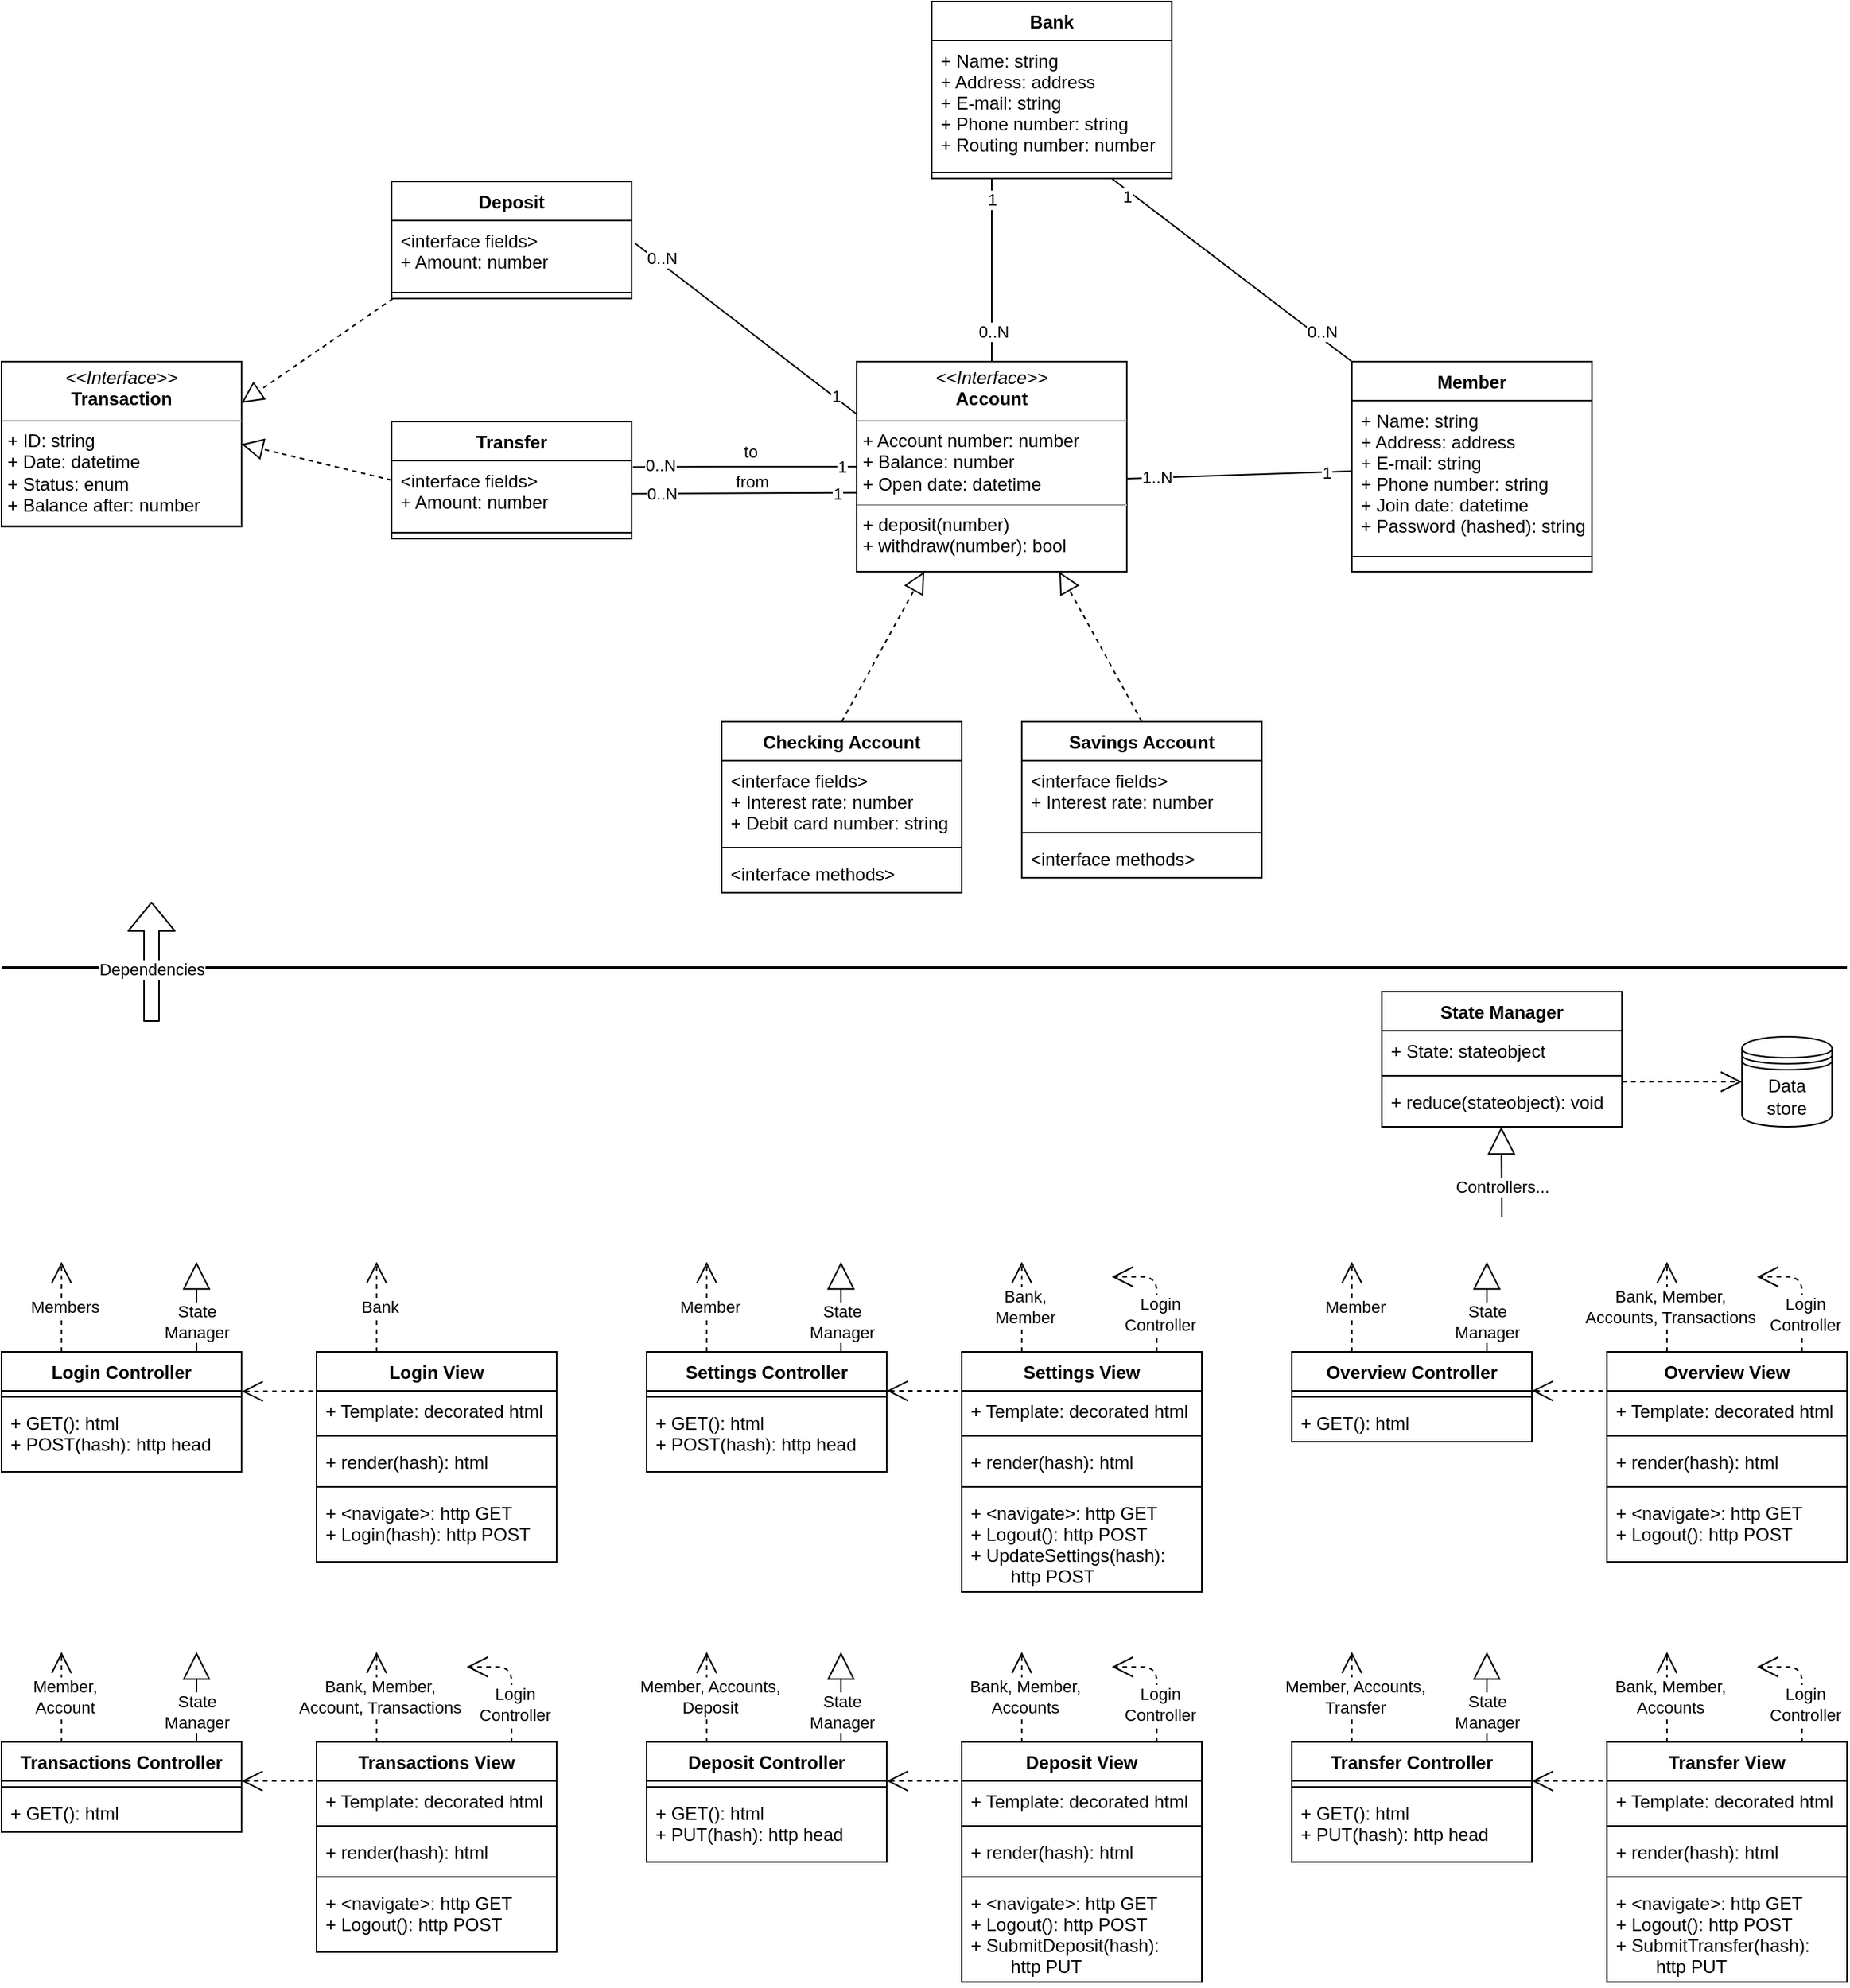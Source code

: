 <mxfile version="13.10.0" type="device"><diagram id="HVAMdCWFJP8L4cUW8Vpn" name="Page-1"><mxGraphModel dx="1354" dy="514" grid="1" gridSize="10" guides="1" tooltips="1" connect="1" arrows="1" fold="1" page="0" pageScale="1" pageWidth="850" pageHeight="1100" math="0" shadow="0"><root><mxCell id="0"/><mxCell id="1" parent="0"/><mxCell id="ROjJWw8jN5JiPHwK6pjZ-1" value="Bank" style="swimlane;fontStyle=1;align=center;verticalAlign=top;childLayout=stackLayout;horizontal=1;startSize=26;horizontalStack=0;resizeParent=1;resizeParentMax=0;resizeLast=0;collapsible=1;marginBottom=0;" parent="1" vertex="1"><mxGeometry x="280" y="40" width="160" height="118" as="geometry"/></mxCell><mxCell id="ROjJWw8jN5JiPHwK6pjZ-2" value="+ Name: string&#10;+ Address: address&#10;+ E-mail: string&#10;+ Phone number: string&#10;+ Routing number: number" style="text;strokeColor=none;fillColor=none;align=left;verticalAlign=top;spacingLeft=4;spacingRight=4;overflow=hidden;rotatable=0;points=[[0,0.5],[1,0.5]];portConstraint=eastwest;" parent="ROjJWw8jN5JiPHwK6pjZ-1" vertex="1"><mxGeometry y="26" width="160" height="84" as="geometry"/></mxCell><mxCell id="ROjJWw8jN5JiPHwK6pjZ-3" value="" style="line;strokeWidth=1;fillColor=none;align=left;verticalAlign=middle;spacingTop=-1;spacingLeft=3;spacingRight=3;rotatable=0;labelPosition=right;points=[];portConstraint=eastwest;" parent="ROjJWw8jN5JiPHwK6pjZ-1" vertex="1"><mxGeometry y="110" width="160" height="8" as="geometry"/></mxCell><mxCell id="ROjJWw8jN5JiPHwK6pjZ-6" value="Member" style="swimlane;fontStyle=1;align=center;verticalAlign=top;childLayout=stackLayout;horizontal=1;startSize=26;horizontalStack=0;resizeParent=1;resizeParentMax=0;resizeLast=0;collapsible=1;marginBottom=0;" parent="1" vertex="1"><mxGeometry x="560" y="280" width="160" height="140" as="geometry"/></mxCell><mxCell id="ROjJWw8jN5JiPHwK6pjZ-7" value="+ Name: string&#10;+ Address: address&#10;+ E-mail: string&#10;+ Phone number: string&#10;+ Join date: datetime&#10;+ Password (hashed): string" style="text;strokeColor=none;fillColor=none;align=left;verticalAlign=top;spacingLeft=4;spacingRight=4;overflow=hidden;rotatable=0;points=[[0,0.5],[1,0.5]];portConstraint=eastwest;" parent="ROjJWw8jN5JiPHwK6pjZ-6" vertex="1"><mxGeometry y="26" width="160" height="94" as="geometry"/></mxCell><mxCell id="ROjJWw8jN5JiPHwK6pjZ-8" value="" style="line;strokeWidth=1;fillColor=none;align=left;verticalAlign=middle;spacingTop=-1;spacingLeft=3;spacingRight=3;rotatable=0;labelPosition=right;points=[];portConstraint=eastwest;" parent="ROjJWw8jN5JiPHwK6pjZ-6" vertex="1"><mxGeometry y="120" width="160" height="20" as="geometry"/></mxCell><mxCell id="ROjJWw8jN5JiPHwK6pjZ-10" value="" style="endArrow=none;endFill=0;endSize=12;html=1;exitX=0.75;exitY=1;exitDx=0;exitDy=0;entryX=0;entryY=0;entryDx=0;entryDy=0;" parent="1" source="ROjJWw8jN5JiPHwK6pjZ-1" target="ROjJWw8jN5JiPHwK6pjZ-6" edge="1"><mxGeometry width="160" relative="1" as="geometry"><mxPoint x="280" y="320" as="sourcePoint"/><mxPoint x="440" y="320" as="targetPoint"/></mxGeometry></mxCell><mxCell id="ROjJWw8jN5JiPHwK6pjZ-17" value="1" style="edgeLabel;html=1;align=center;verticalAlign=middle;resizable=0;points=[];" parent="ROjJWw8jN5JiPHwK6pjZ-10" vertex="1" connectable="0"><mxGeometry x="-0.77" y="3" relative="1" as="geometry"><mxPoint x="-10.11" as="offset"/></mxGeometry></mxCell><mxCell id="ROjJWw8jN5JiPHwK6pjZ-18" value="0..N" style="edgeLabel;html=1;align=center;verticalAlign=middle;resizable=0;points=[];" parent="ROjJWw8jN5JiPHwK6pjZ-10" vertex="1" connectable="0"><mxGeometry x="0.654" y="1" relative="1" as="geometry"><mxPoint x="6.86" y="1.74" as="offset"/></mxGeometry></mxCell><mxCell id="ROjJWw8jN5JiPHwK6pjZ-16" value="&lt;p style=&quot;margin: 0px ; margin-top: 4px ; text-align: center&quot;&gt;&lt;i&gt;&amp;lt;&amp;lt;Interface&amp;gt;&amp;gt;&lt;/i&gt;&lt;br&gt;&lt;b&gt;Account&lt;/b&gt;&lt;/p&gt;&lt;hr size=&quot;1&quot;&gt;&lt;p style=&quot;margin: 0px ; margin-left: 4px&quot;&gt;+ Account number: number&lt;/p&gt;&lt;p style=&quot;margin: 0px ; margin-left: 4px&quot;&gt;+ Balance: number&lt;/p&gt;&lt;p style=&quot;margin: 0px ; margin-left: 4px&quot;&gt;+ Open date: datetime&lt;/p&gt;&lt;hr size=&quot;1&quot;&gt;&lt;p style=&quot;margin: 0px ; margin-left: 4px&quot;&gt;+ deposit(number)&lt;br&gt;+ withdraw(number): bool&lt;/p&gt;" style="verticalAlign=top;align=left;overflow=fill;fontSize=12;fontFamily=Helvetica;html=1;" parent="1" vertex="1"><mxGeometry x="230" y="280" width="180" height="140" as="geometry"/></mxCell><mxCell id="ROjJWw8jN5JiPHwK6pjZ-19" value="" style="endArrow=none;endFill=0;endSize=12;html=1;exitX=0.25;exitY=1;exitDx=0;exitDy=0;entryX=0.5;entryY=0;entryDx=0;entryDy=0;" parent="1" source="ROjJWw8jN5JiPHwK6pjZ-1" target="ROjJWw8jN5JiPHwK6pjZ-16" edge="1"><mxGeometry width="160" relative="1" as="geometry"><mxPoint x="410" y="168" as="sourcePoint"/><mxPoint x="570" y="290" as="targetPoint"/></mxGeometry></mxCell><mxCell id="ROjJWw8jN5JiPHwK6pjZ-20" value="1" style="edgeLabel;html=1;align=center;verticalAlign=middle;resizable=0;points=[];" parent="ROjJWw8jN5JiPHwK6pjZ-19" vertex="1" connectable="0"><mxGeometry x="-0.77" y="3" relative="1" as="geometry"><mxPoint x="-3" as="offset"/></mxGeometry></mxCell><mxCell id="ROjJWw8jN5JiPHwK6pjZ-21" value="0..N" style="edgeLabel;html=1;align=center;verticalAlign=middle;resizable=0;points=[];" parent="ROjJWw8jN5JiPHwK6pjZ-19" vertex="1" connectable="0"><mxGeometry x="0.654" y="1" relative="1" as="geometry"><mxPoint y="1" as="offset"/></mxGeometry></mxCell><mxCell id="ROjJWw8jN5JiPHwK6pjZ-22" value="Checking Account" style="swimlane;fontStyle=1;align=center;verticalAlign=top;childLayout=stackLayout;horizontal=1;startSize=26;horizontalStack=0;resizeParent=1;resizeParentMax=0;resizeLast=0;collapsible=1;marginBottom=0;" parent="1" vertex="1"><mxGeometry x="140" y="520" width="160" height="114" as="geometry"/></mxCell><mxCell id="ROjJWw8jN5JiPHwK6pjZ-23" value="&lt;interface fields&gt;&#10;+ Interest rate: number&#10;+ Debit card number: string" style="text;strokeColor=none;fillColor=none;align=left;verticalAlign=top;spacingLeft=4;spacingRight=4;overflow=hidden;rotatable=0;points=[[0,0.5],[1,0.5]];portConstraint=eastwest;" parent="ROjJWw8jN5JiPHwK6pjZ-22" vertex="1"><mxGeometry y="26" width="160" height="54" as="geometry"/></mxCell><mxCell id="ROjJWw8jN5JiPHwK6pjZ-24" value="" style="line;strokeWidth=1;fillColor=none;align=left;verticalAlign=middle;spacingTop=-1;spacingLeft=3;spacingRight=3;rotatable=0;labelPosition=right;points=[];portConstraint=eastwest;" parent="ROjJWw8jN5JiPHwK6pjZ-22" vertex="1"><mxGeometry y="80" width="160" height="8" as="geometry"/></mxCell><mxCell id="ROjJWw8jN5JiPHwK6pjZ-25" value="&lt;interface methods&gt;" style="text;strokeColor=none;fillColor=none;align=left;verticalAlign=top;spacingLeft=4;spacingRight=4;overflow=hidden;rotatable=0;points=[[0,0.5],[1,0.5]];portConstraint=eastwest;" parent="ROjJWw8jN5JiPHwK6pjZ-22" vertex="1"><mxGeometry y="88" width="160" height="26" as="geometry"/></mxCell><mxCell id="ROjJWw8jN5JiPHwK6pjZ-26" value="" style="endArrow=block;dashed=1;endFill=0;endSize=12;html=1;entryX=0.25;entryY=1;entryDx=0;entryDy=0;exitX=0.5;exitY=0;exitDx=0;exitDy=0;" parent="1" source="ROjJWw8jN5JiPHwK6pjZ-22" target="ROjJWw8jN5JiPHwK6pjZ-16" edge="1"><mxGeometry width="160" relative="1" as="geometry"><mxPoint x="280" y="320" as="sourcePoint"/><mxPoint x="440" y="320" as="targetPoint"/></mxGeometry></mxCell><mxCell id="ROjJWw8jN5JiPHwK6pjZ-27" value="Savings Account" style="swimlane;fontStyle=1;align=center;verticalAlign=top;childLayout=stackLayout;horizontal=1;startSize=26;horizontalStack=0;resizeParent=1;resizeParentMax=0;resizeLast=0;collapsible=1;marginBottom=0;" parent="1" vertex="1"><mxGeometry x="340" y="520" width="160" height="104" as="geometry"/></mxCell><mxCell id="ROjJWw8jN5JiPHwK6pjZ-28" value="&lt;interface fields&gt;&#10;+ Interest rate: number" style="text;strokeColor=none;fillColor=none;align=left;verticalAlign=top;spacingLeft=4;spacingRight=4;overflow=hidden;rotatable=0;points=[[0,0.5],[1,0.5]];portConstraint=eastwest;" parent="ROjJWw8jN5JiPHwK6pjZ-27" vertex="1"><mxGeometry y="26" width="160" height="44" as="geometry"/></mxCell><mxCell id="ROjJWw8jN5JiPHwK6pjZ-29" value="" style="line;strokeWidth=1;fillColor=none;align=left;verticalAlign=middle;spacingTop=-1;spacingLeft=3;spacingRight=3;rotatable=0;labelPosition=right;points=[];portConstraint=eastwest;" parent="ROjJWw8jN5JiPHwK6pjZ-27" vertex="1"><mxGeometry y="70" width="160" height="8" as="geometry"/></mxCell><mxCell id="ROjJWw8jN5JiPHwK6pjZ-30" value="&lt;interface methods&gt;" style="text;strokeColor=none;fillColor=none;align=left;verticalAlign=top;spacingLeft=4;spacingRight=4;overflow=hidden;rotatable=0;points=[[0,0.5],[1,0.5]];portConstraint=eastwest;" parent="ROjJWw8jN5JiPHwK6pjZ-27" vertex="1"><mxGeometry y="78" width="160" height="26" as="geometry"/></mxCell><mxCell id="ROjJWw8jN5JiPHwK6pjZ-31" value="" style="endArrow=block;dashed=1;endFill=0;endSize=12;html=1;entryX=0.75;entryY=1;entryDx=0;entryDy=0;exitX=0.5;exitY=0;exitDx=0;exitDy=0;" parent="1" source="ROjJWw8jN5JiPHwK6pjZ-27" target="ROjJWw8jN5JiPHwK6pjZ-16" edge="1"><mxGeometry width="160" relative="1" as="geometry"><mxPoint x="230" y="530" as="sourcePoint"/><mxPoint x="285" y="430" as="targetPoint"/></mxGeometry></mxCell><mxCell id="ROjJWw8jN5JiPHwK6pjZ-32" value="" style="endArrow=none;endFill=0;endSize=12;html=1;exitX=0;exitY=0.5;exitDx=0;exitDy=0;" parent="1" source="ROjJWw8jN5JiPHwK6pjZ-7" edge="1"><mxGeometry width="160" relative="1" as="geometry"><mxPoint x="140" y="310" as="sourcePoint"/><mxPoint x="410" y="358" as="targetPoint"/></mxGeometry></mxCell><mxCell id="ROjJWw8jN5JiPHwK6pjZ-33" value="1..N" style="edgeLabel;html=1;align=center;verticalAlign=middle;resizable=0;points=[];" parent="ROjJWw8jN5JiPHwK6pjZ-32" vertex="1" connectable="0"><mxGeometry x="0.693" relative="1" as="geometry"><mxPoint x="-3" as="offset"/></mxGeometry></mxCell><mxCell id="ROjJWw8jN5JiPHwK6pjZ-34" value="1" style="edgeLabel;html=1;align=center;verticalAlign=middle;resizable=0;points=[];" parent="ROjJWw8jN5JiPHwK6pjZ-32" vertex="1" connectable="0"><mxGeometry x="-0.773" relative="1" as="geometry"><mxPoint as="offset"/></mxGeometry></mxCell><mxCell id="ROjJWw8jN5JiPHwK6pjZ-35" value="&lt;p style=&quot;margin: 0px ; margin-top: 4px ; text-align: center&quot;&gt;&lt;i&gt;&amp;lt;&amp;lt;Interface&amp;gt;&amp;gt;&lt;/i&gt;&lt;br&gt;&lt;b&gt;Transaction&lt;/b&gt;&lt;/p&gt;&lt;hr size=&quot;1&quot;&gt;&lt;p style=&quot;margin: 0px ; margin-left: 4px&quot;&gt;+ ID: string&lt;br&gt;+ Date: datetime&lt;/p&gt;&lt;p style=&quot;margin: 0px ; margin-left: 4px&quot;&gt;+ Status: enum&lt;/p&gt;&lt;p style=&quot;margin: 0px ; margin-left: 4px&quot;&gt;+ Balance after: number&lt;/p&gt;&lt;hr size=&quot;1&quot;&gt;&lt;p style=&quot;margin: 0px ; margin-left: 4px&quot;&gt;&lt;br&gt;&lt;/p&gt;" style="verticalAlign=top;align=left;overflow=fill;fontSize=12;fontFamily=Helvetica;html=1;" parent="1" vertex="1"><mxGeometry x="-340" y="280" width="160" height="110" as="geometry"/></mxCell><mxCell id="ROjJWw8jN5JiPHwK6pjZ-36" value="Deposit" style="swimlane;fontStyle=1;align=center;verticalAlign=top;childLayout=stackLayout;horizontal=1;startSize=26;horizontalStack=0;resizeParent=1;resizeParentMax=0;resizeLast=0;collapsible=1;marginBottom=0;" parent="1" vertex="1"><mxGeometry x="-80" y="160" width="160" height="78" as="geometry"/></mxCell><mxCell id="ROjJWw8jN5JiPHwK6pjZ-37" value="&lt;interface fields&gt;&#10;+ Amount: number" style="text;strokeColor=none;fillColor=none;align=left;verticalAlign=top;spacingLeft=4;spacingRight=4;overflow=hidden;rotatable=0;points=[[0,0.5],[1,0.5]];portConstraint=eastwest;" parent="ROjJWw8jN5JiPHwK6pjZ-36" vertex="1"><mxGeometry y="26" width="160" height="44" as="geometry"/></mxCell><mxCell id="ROjJWw8jN5JiPHwK6pjZ-38" value="" style="line;strokeWidth=1;fillColor=none;align=left;verticalAlign=middle;spacingTop=-1;spacingLeft=3;spacingRight=3;rotatable=0;labelPosition=right;points=[];portConstraint=eastwest;" parent="ROjJWw8jN5JiPHwK6pjZ-36" vertex="1"><mxGeometry y="70" width="160" height="8" as="geometry"/></mxCell><mxCell id="ROjJWw8jN5JiPHwK6pjZ-40" value="Transfer" style="swimlane;fontStyle=1;align=center;verticalAlign=top;childLayout=stackLayout;horizontal=1;startSize=26;horizontalStack=0;resizeParent=1;resizeParentMax=0;resizeLast=0;collapsible=1;marginBottom=0;" parent="1" vertex="1"><mxGeometry x="-80" y="320" width="160" height="78" as="geometry"/></mxCell><mxCell id="ROjJWw8jN5JiPHwK6pjZ-41" value="&lt;interface fields&gt;&#10;+ Amount: number" style="text;strokeColor=none;fillColor=none;align=left;verticalAlign=top;spacingLeft=4;spacingRight=4;overflow=hidden;rotatable=0;points=[[0,0.5],[1,0.5]];portConstraint=eastwest;" parent="ROjJWw8jN5JiPHwK6pjZ-40" vertex="1"><mxGeometry y="26" width="160" height="44" as="geometry"/></mxCell><mxCell id="ROjJWw8jN5JiPHwK6pjZ-42" value="" style="line;strokeWidth=1;fillColor=none;align=left;verticalAlign=middle;spacingTop=-1;spacingLeft=3;spacingRight=3;rotatable=0;labelPosition=right;points=[];portConstraint=eastwest;" parent="ROjJWw8jN5JiPHwK6pjZ-40" vertex="1"><mxGeometry y="70" width="160" height="8" as="geometry"/></mxCell><mxCell id="ROjJWw8jN5JiPHwK6pjZ-43" value="" style="endArrow=block;dashed=1;endFill=0;endSize=12;html=1;entryX=1;entryY=0.25;entryDx=0;entryDy=0;" parent="1" target="ROjJWw8jN5JiPHwK6pjZ-35" edge="1"><mxGeometry width="160" relative="1" as="geometry"><mxPoint x="-79" y="238" as="sourcePoint"/><mxPoint x="285" y="430" as="targetPoint"/></mxGeometry></mxCell><mxCell id="ROjJWw8jN5JiPHwK6pjZ-44" value="" style="endArrow=block;dashed=1;endFill=0;endSize=12;html=1;entryX=1;entryY=0.5;entryDx=0;entryDy=0;exitX=0;exitY=0.295;exitDx=0;exitDy=0;exitPerimeter=0;" parent="1" source="ROjJWw8jN5JiPHwK6pjZ-41" target="ROjJWw8jN5JiPHwK6pjZ-35" edge="1"><mxGeometry width="160" relative="1" as="geometry"><mxPoint x="-69" y="248" as="sourcePoint"/><mxPoint x="-170" y="315" as="targetPoint"/></mxGeometry></mxCell><mxCell id="ROjJWw8jN5JiPHwK6pjZ-45" value="" style="endArrow=none;endFill=0;endSize=12;html=1;entryX=0;entryY=0.25;entryDx=0;entryDy=0;exitX=1.013;exitY=0.341;exitDx=0;exitDy=0;exitPerimeter=0;" parent="1" source="ROjJWw8jN5JiPHwK6pjZ-37" target="ROjJWw8jN5JiPHwK6pjZ-16" edge="1"><mxGeometry width="160" relative="1" as="geometry"><mxPoint x="140" y="310" as="sourcePoint"/><mxPoint x="300" y="310" as="targetPoint"/></mxGeometry></mxCell><mxCell id="ROjJWw8jN5JiPHwK6pjZ-46" value="0..N" style="edgeLabel;html=1;align=center;verticalAlign=middle;resizable=0;points=[];" parent="ROjJWw8jN5JiPHwK6pjZ-45" vertex="1" connectable="0"><mxGeometry x="-0.822" relative="1" as="geometry"><mxPoint x="4.5" as="offset"/></mxGeometry></mxCell><mxCell id="ROjJWw8jN5JiPHwK6pjZ-47" value="1" style="edgeLabel;html=1;align=center;verticalAlign=middle;resizable=0;points=[];" parent="ROjJWw8jN5JiPHwK6pjZ-45" vertex="1" connectable="0"><mxGeometry x="0.794" relative="1" as="geometry"><mxPoint x="1" as="offset"/></mxGeometry></mxCell><mxCell id="ROjJWw8jN5JiPHwK6pjZ-51" value="" style="endArrow=none;endFill=0;endSize=12;html=1;entryX=0;entryY=0.5;entryDx=0;entryDy=0;exitX=1.005;exitY=0.097;exitDx=0;exitDy=0;exitPerimeter=0;" parent="1" source="ROjJWw8jN5JiPHwK6pjZ-41" target="ROjJWw8jN5JiPHwK6pjZ-16" edge="1"><mxGeometry width="160" relative="1" as="geometry"><mxPoint x="70" y="340" as="sourcePoint"/><mxPoint x="230" y="340" as="targetPoint"/><Array as="points"><mxPoint x="150" y="350"/></Array></mxGeometry></mxCell><mxCell id="ROjJWw8jN5JiPHwK6pjZ-53" value="0..N" style="edgeLabel;html=1;align=center;verticalAlign=middle;resizable=0;points=[];" parent="ROjJWw8jN5JiPHwK6pjZ-51" vertex="1" connectable="0"><mxGeometry x="-0.764" y="1" relative="1" as="geometry"><mxPoint as="offset"/></mxGeometry></mxCell><mxCell id="ROjJWw8jN5JiPHwK6pjZ-54" value="to" style="edgeLabel;html=1;align=center;verticalAlign=middle;resizable=0;points=[];" parent="ROjJWw8jN5JiPHwK6pjZ-51" vertex="1" connectable="0"><mxGeometry x="0.046" y="1" relative="1" as="geometry"><mxPoint y="-9" as="offset"/></mxGeometry></mxCell><mxCell id="ROjJWw8jN5JiPHwK6pjZ-55" value="1" style="edgeLabel;html=1;align=center;verticalAlign=middle;resizable=0;points=[];" parent="ROjJWw8jN5JiPHwK6pjZ-51" vertex="1" connectable="0"><mxGeometry x="0.678" relative="1" as="geometry"><mxPoint x="14.2" as="offset"/></mxGeometry></mxCell><mxCell id="ROjJWw8jN5JiPHwK6pjZ-56" value="" style="endArrow=none;endFill=0;endSize=12;html=1;exitX=-0.001;exitY=0.624;exitDx=0;exitDy=0;exitPerimeter=0;entryX=1;entryY=0.5;entryDx=0;entryDy=0;" parent="1" source="ROjJWw8jN5JiPHwK6pjZ-16" target="ROjJWw8jN5JiPHwK6pjZ-41" edge="1"><mxGeometry width="160" relative="1" as="geometry"><mxPoint x="120" y="400" as="sourcePoint"/><mxPoint x="280" y="400" as="targetPoint"/></mxGeometry></mxCell><mxCell id="ROjJWw8jN5JiPHwK6pjZ-57" value="0..N" style="edgeLabel;html=1;align=center;verticalAlign=middle;resizable=0;points=[];" parent="ROjJWw8jN5JiPHwK6pjZ-56" vertex="1" connectable="0"><mxGeometry x="0.653" relative="1" as="geometry"><mxPoint x="-5.65" as="offset"/></mxGeometry></mxCell><mxCell id="ROjJWw8jN5JiPHwK6pjZ-58" value="1" style="edgeLabel;html=1;align=center;verticalAlign=middle;resizable=0;points=[];" parent="ROjJWw8jN5JiPHwK6pjZ-56" vertex="1" connectable="0"><mxGeometry x="-0.828" relative="1" as="geometry"><mxPoint as="offset"/></mxGeometry></mxCell><mxCell id="ROjJWw8jN5JiPHwK6pjZ-59" value="from" style="edgeLabel;html=1;align=center;verticalAlign=middle;resizable=0;points=[];" parent="ROjJWw8jN5JiPHwK6pjZ-56" vertex="1" connectable="0"><mxGeometry x="-0.078" relative="1" as="geometry"><mxPoint x="-0.77" y="-7.65" as="offset"/></mxGeometry></mxCell><mxCell id="ROjJWw8jN5JiPHwK6pjZ-60" value="State Manager" style="swimlane;fontStyle=1;align=center;verticalAlign=top;childLayout=stackLayout;horizontal=1;startSize=26;horizontalStack=0;resizeParent=1;resizeParentMax=0;resizeLast=0;collapsible=1;marginBottom=0;" parent="1" vertex="1"><mxGeometry x="580" y="700" width="160" height="90" as="geometry"/></mxCell><mxCell id="ROjJWw8jN5JiPHwK6pjZ-61" value="+ State: stateobject" style="text;strokeColor=none;fillColor=none;align=left;verticalAlign=top;spacingLeft=4;spacingRight=4;overflow=hidden;rotatable=0;points=[[0,0.5],[1,0.5]];portConstraint=eastwest;" parent="ROjJWw8jN5JiPHwK6pjZ-60" vertex="1"><mxGeometry y="26" width="160" height="26" as="geometry"/></mxCell><mxCell id="ROjJWw8jN5JiPHwK6pjZ-62" value="" style="line;strokeWidth=1;fillColor=none;align=left;verticalAlign=middle;spacingTop=-1;spacingLeft=3;spacingRight=3;rotatable=0;labelPosition=right;points=[];portConstraint=eastwest;" parent="ROjJWw8jN5JiPHwK6pjZ-60" vertex="1"><mxGeometry y="52" width="160" height="8" as="geometry"/></mxCell><mxCell id="ROjJWw8jN5JiPHwK6pjZ-63" value="+ reduce(stateobject): void" style="text;strokeColor=none;fillColor=none;align=left;verticalAlign=top;spacingLeft=4;spacingRight=4;overflow=hidden;rotatable=0;points=[[0,0.5],[1,0.5]];portConstraint=eastwest;" parent="ROjJWw8jN5JiPHwK6pjZ-60" vertex="1"><mxGeometry y="60" width="160" height="30" as="geometry"/></mxCell><mxCell id="ROjJWw8jN5JiPHwK6pjZ-65" value="Controllers..." style="endArrow=block;endSize=16;endFill=0;html=1;" parent="1" edge="1"><mxGeometry x="-0.333" width="160" relative="1" as="geometry"><mxPoint x="660" y="850" as="sourcePoint"/><mxPoint x="659.58" y="790" as="targetPoint"/><mxPoint as="offset"/></mxGeometry></mxCell><mxCell id="ROjJWw8jN5JiPHwK6pjZ-69" value="State&lt;br&gt;Manager" style="endArrow=block;endSize=16;endFill=0;html=1;exitX=0.25;exitY=0;exitDx=0;exitDy=0;" parent="1" edge="1"><mxGeometry x="-0.333" width="160" relative="1" as="geometry"><mxPoint x="-210.0" y="940" as="sourcePoint"/><mxPoint x="-210" y="880" as="targetPoint"/><mxPoint as="offset"/></mxGeometry></mxCell><mxCell id="ROjJWw8jN5JiPHwK6pjZ-72" value="Data&lt;br&gt;store" style="shape=datastore;whiteSpace=wrap;html=1;" parent="1" vertex="1"><mxGeometry x="820" y="730" width="60" height="60" as="geometry"/></mxCell><mxCell id="ROjJWw8jN5JiPHwK6pjZ-73" value="" style="endArrow=open;endFill=1;endSize=12;html=1;exitX=1.001;exitY=1;exitDx=0;exitDy=0;exitPerimeter=0;entryX=0;entryY=0.5;entryDx=0;entryDy=0;dashed=1;" parent="1" source="ROjJWw8jN5JiPHwK6pjZ-62" target="ROjJWw8jN5JiPHwK6pjZ-72" edge="1"><mxGeometry width="160" relative="1" as="geometry"><mxPoint x="810" y="870" as="sourcePoint"/><mxPoint x="970" y="870" as="targetPoint"/></mxGeometry></mxCell><mxCell id="ROjJWw8jN5JiPHwK6pjZ-74" value="Login Controller" style="swimlane;fontStyle=1;align=center;verticalAlign=top;childLayout=stackLayout;horizontal=1;startSize=26;horizontalStack=0;resizeParent=1;resizeParentMax=0;resizeLast=0;collapsible=1;marginBottom=0;" parent="1" vertex="1"><mxGeometry x="-340" y="940" width="160" height="80" as="geometry"/></mxCell><mxCell id="ROjJWw8jN5JiPHwK6pjZ-76" value="" style="line;strokeWidth=1;fillColor=none;align=left;verticalAlign=middle;spacingTop=-1;spacingLeft=3;spacingRight=3;rotatable=0;labelPosition=right;points=[];portConstraint=eastwest;" parent="ROjJWw8jN5JiPHwK6pjZ-74" vertex="1"><mxGeometry y="26" width="160" height="8" as="geometry"/></mxCell><mxCell id="ROjJWw8jN5JiPHwK6pjZ-77" value="+ GET(): html&#10;+ POST(hash): http head" style="text;strokeColor=none;fillColor=none;align=left;verticalAlign=top;spacingLeft=4;spacingRight=4;overflow=hidden;rotatable=0;points=[[0,0.5],[1,0.5]];portConstraint=eastwest;" parent="ROjJWw8jN5JiPHwK6pjZ-74" vertex="1"><mxGeometry y="34" width="160" height="46" as="geometry"/></mxCell><mxCell id="ROjJWw8jN5JiPHwK6pjZ-78" value="Login View" style="swimlane;fontStyle=1;align=center;verticalAlign=top;childLayout=stackLayout;horizontal=1;startSize=26;horizontalStack=0;resizeParent=1;resizeParentMax=0;resizeLast=0;collapsible=1;marginBottom=0;" parent="1" vertex="1"><mxGeometry x="-130" y="940" width="160" height="140" as="geometry"><mxRectangle x="120" y="800" width="100" height="26" as="alternateBounds"/></mxGeometry></mxCell><mxCell id="ROjJWw8jN5JiPHwK6pjZ-79" value="+ Template: decorated html" style="text;strokeColor=none;fillColor=none;align=left;verticalAlign=top;spacingLeft=4;spacingRight=4;overflow=hidden;rotatable=0;points=[[0,0.5],[1,0.5]];portConstraint=eastwest;" parent="ROjJWw8jN5JiPHwK6pjZ-78" vertex="1"><mxGeometry y="26" width="160" height="26" as="geometry"/></mxCell><mxCell id="ROjJWw8jN5JiPHwK6pjZ-80" value="" style="line;strokeWidth=1;fillColor=none;align=left;verticalAlign=middle;spacingTop=-1;spacingLeft=3;spacingRight=3;rotatable=0;labelPosition=right;points=[];portConstraint=eastwest;" parent="ROjJWw8jN5JiPHwK6pjZ-78" vertex="1"><mxGeometry y="52" width="160" height="8" as="geometry"/></mxCell><mxCell id="ROjJWw8jN5JiPHwK6pjZ-81" value="+ render(hash): html" style="text;strokeColor=none;fillColor=none;align=left;verticalAlign=top;spacingLeft=4;spacingRight=4;overflow=hidden;rotatable=0;points=[[0,0.5],[1,0.5]];portConstraint=eastwest;" parent="ROjJWw8jN5JiPHwK6pjZ-78" vertex="1"><mxGeometry y="60" width="160" height="26" as="geometry"/></mxCell><mxCell id="ROjJWw8jN5JiPHwK6pjZ-152" value="" style="line;strokeWidth=1;fillColor=none;align=left;verticalAlign=middle;spacingTop=-1;spacingLeft=3;spacingRight=3;rotatable=0;labelPosition=right;points=[];portConstraint=eastwest;" parent="ROjJWw8jN5JiPHwK6pjZ-78" vertex="1"><mxGeometry y="86" width="160" height="8" as="geometry"/></mxCell><mxCell id="ROjJWw8jN5JiPHwK6pjZ-153" value="+ &lt;navigate&gt;: http GET&#10;+ Login(hash): http POST" style="text;strokeColor=none;fillColor=none;align=left;verticalAlign=top;spacingLeft=4;spacingRight=4;overflow=hidden;rotatable=0;points=[[0,0.5],[1,0.5]];portConstraint=eastwest;" parent="ROjJWw8jN5JiPHwK6pjZ-78" vertex="1"><mxGeometry y="94" width="160" height="46" as="geometry"/></mxCell><mxCell id="ROjJWw8jN5JiPHwK6pjZ-82" value="" style="endArrow=none;endFill=0;endSize=12;html=1;dashed=1;exitX=1.001;exitY=0.33;exitDx=0;exitDy=0;exitPerimeter=0;entryX=0;entryY=0.002;entryDx=0;entryDy=0;entryPerimeter=0;startArrow=open;startFill=0;startSize=12;" parent="1" source="ROjJWw8jN5JiPHwK6pjZ-74" target="ROjJWw8jN5JiPHwK6pjZ-79" edge="1"><mxGeometry width="160" relative="1" as="geometry"><mxPoint x="-160" y="983" as="sourcePoint"/><mxPoint x="-130" y="962" as="targetPoint"/></mxGeometry></mxCell><mxCell id="ROjJWw8jN5JiPHwK6pjZ-83" value="" style="endArrow=open;endFill=1;endSize=12;html=1;dashed=1;exitX=0.25;exitY=0;exitDx=0;exitDy=0;" parent="1" source="ROjJWw8jN5JiPHwK6pjZ-78" edge="1"><mxGeometry width="160" relative="1" as="geometry"><mxPoint x="-189.84" y="976.4" as="sourcePoint"/><mxPoint x="-90" y="880" as="targetPoint"/><Array as="points"><mxPoint x="-90" y="910"/></Array></mxGeometry></mxCell><mxCell id="ROjJWw8jN5JiPHwK6pjZ-84" value="Bank" style="edgeLabel;html=1;align=center;verticalAlign=middle;resizable=0;points=[];" parent="ROjJWw8jN5JiPHwK6pjZ-83" vertex="1" connectable="0"><mxGeometry x="-0.157" y="-2" relative="1" as="geometry"><mxPoint y="-4.48" as="offset"/></mxGeometry></mxCell><mxCell id="ROjJWw8jN5JiPHwK6pjZ-85" value="" style="endArrow=open;endFill=1;endSize=12;html=1;dashed=1;exitX=0.25;exitY=0;exitDx=0;exitDy=0;" parent="1" edge="1"><mxGeometry width="160" relative="1" as="geometry"><mxPoint x="-300" y="940" as="sourcePoint"/><mxPoint x="-300" y="880" as="targetPoint"/><Array as="points"><mxPoint x="-300" y="910"/></Array></mxGeometry></mxCell><mxCell id="ROjJWw8jN5JiPHwK6pjZ-86" value="Members" style="edgeLabel;html=1;align=center;verticalAlign=middle;resizable=0;points=[];" parent="ROjJWw8jN5JiPHwK6pjZ-85" vertex="1" connectable="0"><mxGeometry x="-0.157" y="-2" relative="1" as="geometry"><mxPoint y="-4.48" as="offset"/></mxGeometry></mxCell><mxCell id="ROjJWw8jN5JiPHwK6pjZ-87" value="Settings Controller" style="swimlane;fontStyle=1;align=center;verticalAlign=top;childLayout=stackLayout;horizontal=1;startSize=26;horizontalStack=0;resizeParent=1;resizeParentMax=0;resizeLast=0;collapsible=1;marginBottom=0;" parent="1" vertex="1"><mxGeometry x="90" y="940" width="160" height="80" as="geometry"/></mxCell><mxCell id="ROjJWw8jN5JiPHwK6pjZ-88" value="" style="line;strokeWidth=1;fillColor=none;align=left;verticalAlign=middle;spacingTop=-1;spacingLeft=3;spacingRight=3;rotatable=0;labelPosition=right;points=[];portConstraint=eastwest;" parent="ROjJWw8jN5JiPHwK6pjZ-87" vertex="1"><mxGeometry y="26" width="160" height="8" as="geometry"/></mxCell><mxCell id="ROjJWw8jN5JiPHwK6pjZ-89" value="+ GET(): html&#10;+ POST(hash): http head" style="text;strokeColor=none;fillColor=none;align=left;verticalAlign=top;spacingLeft=4;spacingRight=4;overflow=hidden;rotatable=0;points=[[0,0.5],[1,0.5]];portConstraint=eastwest;" parent="ROjJWw8jN5JiPHwK6pjZ-87" vertex="1"><mxGeometry y="34" width="160" height="46" as="geometry"/></mxCell><mxCell id="ROjJWw8jN5JiPHwK6pjZ-90" value="Settings View" style="swimlane;fontStyle=1;align=center;verticalAlign=top;childLayout=stackLayout;horizontal=1;startSize=26;horizontalStack=0;resizeParent=1;resizeParentMax=0;resizeLast=0;collapsible=1;marginBottom=0;" parent="1" vertex="1"><mxGeometry x="300" y="940" width="160" height="160" as="geometry"><mxRectangle x="120" y="800" width="100" height="26" as="alternateBounds"/></mxGeometry></mxCell><mxCell id="ROjJWw8jN5JiPHwK6pjZ-91" value="+ Template: decorated html" style="text;strokeColor=none;fillColor=none;align=left;verticalAlign=top;spacingLeft=4;spacingRight=4;overflow=hidden;rotatable=0;points=[[0,0.5],[1,0.5]];portConstraint=eastwest;" parent="ROjJWw8jN5JiPHwK6pjZ-90" vertex="1"><mxGeometry y="26" width="160" height="26" as="geometry"/></mxCell><mxCell id="ROjJWw8jN5JiPHwK6pjZ-92" value="" style="line;strokeWidth=1;fillColor=none;align=left;verticalAlign=middle;spacingTop=-1;spacingLeft=3;spacingRight=3;rotatable=0;labelPosition=right;points=[];portConstraint=eastwest;" parent="ROjJWw8jN5JiPHwK6pjZ-90" vertex="1"><mxGeometry y="52" width="160" height="8" as="geometry"/></mxCell><mxCell id="ROjJWw8jN5JiPHwK6pjZ-93" value="+ render(hash): html" style="text;strokeColor=none;fillColor=none;align=left;verticalAlign=top;spacingLeft=4;spacingRight=4;overflow=hidden;rotatable=0;points=[[0,0.5],[1,0.5]];portConstraint=eastwest;" parent="ROjJWw8jN5JiPHwK6pjZ-90" vertex="1"><mxGeometry y="60" width="160" height="26" as="geometry"/></mxCell><mxCell id="ROjJWw8jN5JiPHwK6pjZ-154" value="" style="line;strokeWidth=1;fillColor=none;align=left;verticalAlign=middle;spacingTop=-1;spacingLeft=3;spacingRight=3;rotatable=0;labelPosition=right;points=[];portConstraint=eastwest;" parent="ROjJWw8jN5JiPHwK6pjZ-90" vertex="1"><mxGeometry y="86" width="160" height="8" as="geometry"/></mxCell><mxCell id="ROjJWw8jN5JiPHwK6pjZ-155" value="+ &lt;navigate&gt;: http GET&#10;+ Logout(): http POST&#10;+ UpdateSettings(hash):&#10;        http POST" style="text;strokeColor=none;fillColor=none;align=left;verticalAlign=top;spacingLeft=4;spacingRight=4;overflow=hidden;rotatable=0;points=[[0,0.5],[1,0.5]];portConstraint=eastwest;" parent="ROjJWw8jN5JiPHwK6pjZ-90" vertex="1"><mxGeometry y="94" width="160" height="66" as="geometry"/></mxCell><mxCell id="ROjJWw8jN5JiPHwK6pjZ-94" value="" style="endArrow=none;endFill=0;endSize=12;html=1;dashed=1;entryX=0;entryY=0.002;entryDx=0;entryDy=0;entryPerimeter=0;startArrow=open;startFill=0;startSize=12;" parent="1" target="ROjJWw8jN5JiPHwK6pjZ-91" edge="1"><mxGeometry width="160" relative="1" as="geometry"><mxPoint x="250" y="966" as="sourcePoint"/><mxPoint x="300" y="962" as="targetPoint"/></mxGeometry></mxCell><mxCell id="ROjJWw8jN5JiPHwK6pjZ-95" value="" style="endArrow=open;endFill=1;endSize=12;html=1;dashed=1;exitX=0.25;exitY=0;exitDx=0;exitDy=0;" parent="1" source="ROjJWw8jN5JiPHwK6pjZ-90" edge="1"><mxGeometry width="160" relative="1" as="geometry"><mxPoint x="240.16" y="976.4" as="sourcePoint"/><mxPoint x="340" y="880" as="targetPoint"/><Array as="points"><mxPoint x="340" y="910"/></Array></mxGeometry></mxCell><mxCell id="ROjJWw8jN5JiPHwK6pjZ-96" value="Bank,&lt;br&gt;Member" style="edgeLabel;html=1;align=center;verticalAlign=middle;resizable=0;points=[];" parent="ROjJWw8jN5JiPHwK6pjZ-95" vertex="1" connectable="0"><mxGeometry x="-0.157" y="-2" relative="1" as="geometry"><mxPoint y="-4.48" as="offset"/></mxGeometry></mxCell><mxCell id="ROjJWw8jN5JiPHwK6pjZ-99" value="" style="endArrow=open;endFill=1;endSize=12;html=1;dashed=1;exitX=0.25;exitY=0;exitDx=0;exitDy=0;" parent="1" edge="1"><mxGeometry width="160" relative="1" as="geometry"><mxPoint x="130" y="940" as="sourcePoint"/><mxPoint x="130" y="880" as="targetPoint"/><Array as="points"><mxPoint x="130" y="910"/></Array></mxGeometry></mxCell><mxCell id="ROjJWw8jN5JiPHwK6pjZ-100" value="Member" style="edgeLabel;html=1;align=center;verticalAlign=middle;resizable=0;points=[];" parent="ROjJWw8jN5JiPHwK6pjZ-99" vertex="1" connectable="0"><mxGeometry x="-0.157" y="-2" relative="1" as="geometry"><mxPoint y="-4.48" as="offset"/></mxGeometry></mxCell><mxCell id="ROjJWw8jN5JiPHwK6pjZ-101" value="Overview Controller" style="swimlane;fontStyle=1;align=center;verticalAlign=top;childLayout=stackLayout;horizontal=1;startSize=26;horizontalStack=0;resizeParent=1;resizeParentMax=0;resizeLast=0;collapsible=1;marginBottom=0;" parent="1" vertex="1"><mxGeometry x="520" y="940" width="160" height="60" as="geometry"/></mxCell><mxCell id="ROjJWw8jN5JiPHwK6pjZ-102" value="" style="line;strokeWidth=1;fillColor=none;align=left;verticalAlign=middle;spacingTop=-1;spacingLeft=3;spacingRight=3;rotatable=0;labelPosition=right;points=[];portConstraint=eastwest;" parent="ROjJWw8jN5JiPHwK6pjZ-101" vertex="1"><mxGeometry y="26" width="160" height="8" as="geometry"/></mxCell><mxCell id="ROjJWw8jN5JiPHwK6pjZ-103" value="+ GET(): html" style="text;strokeColor=none;fillColor=none;align=left;verticalAlign=top;spacingLeft=4;spacingRight=4;overflow=hidden;rotatable=0;points=[[0,0.5],[1,0.5]];portConstraint=eastwest;" parent="ROjJWw8jN5JiPHwK6pjZ-101" vertex="1"><mxGeometry y="34" width="160" height="26" as="geometry"/></mxCell><mxCell id="ROjJWw8jN5JiPHwK6pjZ-104" value="Overview View" style="swimlane;fontStyle=1;align=center;verticalAlign=top;childLayout=stackLayout;horizontal=1;startSize=26;horizontalStack=0;resizeParent=1;resizeParentMax=0;resizeLast=0;collapsible=1;marginBottom=0;" parent="1" vertex="1"><mxGeometry x="730" y="940" width="160" height="140" as="geometry"><mxRectangle x="120" y="800" width="100" height="26" as="alternateBounds"/></mxGeometry></mxCell><mxCell id="ROjJWw8jN5JiPHwK6pjZ-105" value="+ Template: decorated html" style="text;strokeColor=none;fillColor=none;align=left;verticalAlign=top;spacingLeft=4;spacingRight=4;overflow=hidden;rotatable=0;points=[[0,0.5],[1,0.5]];portConstraint=eastwest;" parent="ROjJWw8jN5JiPHwK6pjZ-104" vertex="1"><mxGeometry y="26" width="160" height="26" as="geometry"/></mxCell><mxCell id="ROjJWw8jN5JiPHwK6pjZ-106" value="" style="line;strokeWidth=1;fillColor=none;align=left;verticalAlign=middle;spacingTop=-1;spacingLeft=3;spacingRight=3;rotatable=0;labelPosition=right;points=[];portConstraint=eastwest;" parent="ROjJWw8jN5JiPHwK6pjZ-104" vertex="1"><mxGeometry y="52" width="160" height="8" as="geometry"/></mxCell><mxCell id="ROjJWw8jN5JiPHwK6pjZ-107" value="+ render(hash): html" style="text;strokeColor=none;fillColor=none;align=left;verticalAlign=top;spacingLeft=4;spacingRight=4;overflow=hidden;rotatable=0;points=[[0,0.5],[1,0.5]];portConstraint=eastwest;" parent="ROjJWw8jN5JiPHwK6pjZ-104" vertex="1"><mxGeometry y="60" width="160" height="26" as="geometry"/></mxCell><mxCell id="ROjJWw8jN5JiPHwK6pjZ-158" value="" style="line;strokeWidth=1;fillColor=none;align=left;verticalAlign=middle;spacingTop=-1;spacingLeft=3;spacingRight=3;rotatable=0;labelPosition=right;points=[];portConstraint=eastwest;" parent="ROjJWw8jN5JiPHwK6pjZ-104" vertex="1"><mxGeometry y="86" width="160" height="8" as="geometry"/></mxCell><mxCell id="ROjJWw8jN5JiPHwK6pjZ-159" value="+ &lt;navigate&gt;: http GET&#10;+ Logout(): http POST" style="text;strokeColor=none;fillColor=none;align=left;verticalAlign=top;spacingLeft=4;spacingRight=4;overflow=hidden;rotatable=0;points=[[0,0.5],[1,0.5]];portConstraint=eastwest;" parent="ROjJWw8jN5JiPHwK6pjZ-104" vertex="1"><mxGeometry y="94" width="160" height="46" as="geometry"/></mxCell><mxCell id="ROjJWw8jN5JiPHwK6pjZ-108" value="" style="endArrow=none;endFill=0;endSize=12;html=1;dashed=1;entryX=0;entryY=0.002;entryDx=0;entryDy=0;entryPerimeter=0;startSize=12;startArrow=open;startFill=0;" parent="1" target="ROjJWw8jN5JiPHwK6pjZ-105" edge="1"><mxGeometry width="160" relative="1" as="geometry"><mxPoint x="680" y="966" as="sourcePoint"/><mxPoint x="730" y="962" as="targetPoint"/></mxGeometry></mxCell><mxCell id="ROjJWw8jN5JiPHwK6pjZ-109" value="" style="endArrow=open;endFill=1;endSize=12;html=1;dashed=1;exitX=0.25;exitY=0;exitDx=0;exitDy=0;" parent="1" source="ROjJWw8jN5JiPHwK6pjZ-104" edge="1"><mxGeometry width="160" relative="1" as="geometry"><mxPoint x="670.16" y="976.4" as="sourcePoint"/><mxPoint x="770" y="880" as="targetPoint"/><Array as="points"><mxPoint x="770" y="910"/></Array></mxGeometry></mxCell><mxCell id="ROjJWw8jN5JiPHwK6pjZ-110" value="Bank, Member,&lt;br&gt;Accounts, Transactions" style="edgeLabel;html=1;align=center;verticalAlign=middle;resizable=0;points=[];" parent="ROjJWw8jN5JiPHwK6pjZ-109" vertex="1" connectable="0"><mxGeometry x="-0.157" y="-2" relative="1" as="geometry"><mxPoint y="-4.48" as="offset"/></mxGeometry></mxCell><mxCell id="ROjJWw8jN5JiPHwK6pjZ-111" value="" style="endArrow=open;endFill=1;endSize=12;html=1;dashed=1;exitX=0.25;exitY=0;exitDx=0;exitDy=0;" parent="1" edge="1"><mxGeometry width="160" relative="1" as="geometry"><mxPoint x="560" y="940" as="sourcePoint"/><mxPoint x="560" y="880" as="targetPoint"/><Array as="points"><mxPoint x="560" y="910"/></Array></mxGeometry></mxCell><mxCell id="ROjJWw8jN5JiPHwK6pjZ-112" value="Member" style="edgeLabel;html=1;align=center;verticalAlign=middle;resizable=0;points=[];" parent="ROjJWw8jN5JiPHwK6pjZ-111" vertex="1" connectable="0"><mxGeometry x="-0.157" y="-2" relative="1" as="geometry"><mxPoint y="-4.48" as="offset"/></mxGeometry></mxCell><mxCell id="ROjJWw8jN5JiPHwK6pjZ-116" value="Transactions Controller" style="swimlane;fontStyle=1;align=center;verticalAlign=top;childLayout=stackLayout;horizontal=1;startSize=26;horizontalStack=0;resizeParent=1;resizeParentMax=0;resizeLast=0;collapsible=1;marginBottom=0;" parent="1" vertex="1"><mxGeometry x="-340" y="1200" width="160" height="60" as="geometry"/></mxCell><mxCell id="ROjJWw8jN5JiPHwK6pjZ-117" value="" style="line;strokeWidth=1;fillColor=none;align=left;verticalAlign=middle;spacingTop=-1;spacingLeft=3;spacingRight=3;rotatable=0;labelPosition=right;points=[];portConstraint=eastwest;" parent="ROjJWw8jN5JiPHwK6pjZ-116" vertex="1"><mxGeometry y="26" width="160" height="8" as="geometry"/></mxCell><mxCell id="ROjJWw8jN5JiPHwK6pjZ-118" value="+ GET(): html" style="text;strokeColor=none;fillColor=none;align=left;verticalAlign=top;spacingLeft=4;spacingRight=4;overflow=hidden;rotatable=0;points=[[0,0.5],[1,0.5]];portConstraint=eastwest;" parent="ROjJWw8jN5JiPHwK6pjZ-116" vertex="1"><mxGeometry y="34" width="160" height="26" as="geometry"/></mxCell><mxCell id="ROjJWw8jN5JiPHwK6pjZ-119" value="Transactions View" style="swimlane;fontStyle=1;align=center;verticalAlign=top;childLayout=stackLayout;horizontal=1;startSize=26;horizontalStack=0;resizeParent=1;resizeParentMax=0;resizeLast=0;collapsible=1;marginBottom=0;" parent="1" vertex="1"><mxGeometry x="-130" y="1200" width="160" height="140" as="geometry"><mxRectangle x="120" y="800" width="100" height="26" as="alternateBounds"/></mxGeometry></mxCell><mxCell id="ROjJWw8jN5JiPHwK6pjZ-120" value="+ Template: decorated html" style="text;strokeColor=none;fillColor=none;align=left;verticalAlign=top;spacingLeft=4;spacingRight=4;overflow=hidden;rotatable=0;points=[[0,0.5],[1,0.5]];portConstraint=eastwest;" parent="ROjJWw8jN5JiPHwK6pjZ-119" vertex="1"><mxGeometry y="26" width="160" height="26" as="geometry"/></mxCell><mxCell id="ROjJWw8jN5JiPHwK6pjZ-121" value="" style="line;strokeWidth=1;fillColor=none;align=left;verticalAlign=middle;spacingTop=-1;spacingLeft=3;spacingRight=3;rotatable=0;labelPosition=right;points=[];portConstraint=eastwest;" parent="ROjJWw8jN5JiPHwK6pjZ-119" vertex="1"><mxGeometry y="52" width="160" height="8" as="geometry"/></mxCell><mxCell id="ROjJWw8jN5JiPHwK6pjZ-122" value="+ render(hash): html" style="text;strokeColor=none;fillColor=none;align=left;verticalAlign=top;spacingLeft=4;spacingRight=4;overflow=hidden;rotatable=0;points=[[0,0.5],[1,0.5]];portConstraint=eastwest;" parent="ROjJWw8jN5JiPHwK6pjZ-119" vertex="1"><mxGeometry y="60" width="160" height="26" as="geometry"/></mxCell><mxCell id="ROjJWw8jN5JiPHwK6pjZ-160" value="" style="line;strokeWidth=1;fillColor=none;align=left;verticalAlign=middle;spacingTop=-1;spacingLeft=3;spacingRight=3;rotatable=0;labelPosition=right;points=[];portConstraint=eastwest;" parent="ROjJWw8jN5JiPHwK6pjZ-119" vertex="1"><mxGeometry y="86" width="160" height="8" as="geometry"/></mxCell><mxCell id="ROjJWw8jN5JiPHwK6pjZ-161" value="+ &lt;navigate&gt;: http GET&#10;+ Logout(): http POST" style="text;strokeColor=none;fillColor=none;align=left;verticalAlign=top;spacingLeft=4;spacingRight=4;overflow=hidden;rotatable=0;points=[[0,0.5],[1,0.5]];portConstraint=eastwest;" parent="ROjJWw8jN5JiPHwK6pjZ-119" vertex="1"><mxGeometry y="94" width="160" height="46" as="geometry"/></mxCell><mxCell id="ROjJWw8jN5JiPHwK6pjZ-123" value="" style="endArrow=none;endFill=0;endSize=12;html=1;dashed=1;entryX=0;entryY=0.002;entryDx=0;entryDy=0;entryPerimeter=0;startSize=12;startArrow=open;startFill=0;" parent="1" target="ROjJWw8jN5JiPHwK6pjZ-120" edge="1"><mxGeometry width="160" relative="1" as="geometry"><mxPoint x="-180" y="1226" as="sourcePoint"/><mxPoint x="-130" y="1222" as="targetPoint"/></mxGeometry></mxCell><mxCell id="ROjJWw8jN5JiPHwK6pjZ-124" value="" style="endArrow=open;endFill=1;endSize=12;html=1;dashed=1;exitX=0.25;exitY=0;exitDx=0;exitDy=0;" parent="1" source="ROjJWw8jN5JiPHwK6pjZ-119" edge="1"><mxGeometry width="160" relative="1" as="geometry"><mxPoint x="-189.84" y="1236.4" as="sourcePoint"/><mxPoint x="-90" y="1140" as="targetPoint"/><Array as="points"><mxPoint x="-90" y="1170"/></Array></mxGeometry></mxCell><mxCell id="ROjJWw8jN5JiPHwK6pjZ-125" value="Bank, Member,&lt;br&gt;Account, Transactions" style="edgeLabel;html=1;align=center;verticalAlign=middle;resizable=0;points=[];" parent="ROjJWw8jN5JiPHwK6pjZ-124" vertex="1" connectable="0"><mxGeometry x="-0.157" y="-2" relative="1" as="geometry"><mxPoint y="-4.48" as="offset"/></mxGeometry></mxCell><mxCell id="ROjJWw8jN5JiPHwK6pjZ-126" value="" style="endArrow=open;endFill=1;endSize=12;html=1;dashed=1;exitX=0.25;exitY=0;exitDx=0;exitDy=0;" parent="1" edge="1"><mxGeometry width="160" relative="1" as="geometry"><mxPoint x="-300" y="1200" as="sourcePoint"/><mxPoint x="-300" y="1140" as="targetPoint"/><Array as="points"><mxPoint x="-300" y="1170"/></Array></mxGeometry></mxCell><mxCell id="ROjJWw8jN5JiPHwK6pjZ-127" value="Member,&lt;br&gt;Account" style="edgeLabel;html=1;align=center;verticalAlign=middle;resizable=0;points=[];" parent="ROjJWw8jN5JiPHwK6pjZ-126" vertex="1" connectable="0"><mxGeometry x="-0.157" y="-2" relative="1" as="geometry"><mxPoint y="-4.48" as="offset"/></mxGeometry></mxCell><mxCell id="ROjJWw8jN5JiPHwK6pjZ-128" value="Deposit Controller" style="swimlane;fontStyle=1;align=center;verticalAlign=top;childLayout=stackLayout;horizontal=1;startSize=26;horizontalStack=0;resizeParent=1;resizeParentMax=0;resizeLast=0;collapsible=1;marginBottom=0;" parent="1" vertex="1"><mxGeometry x="90" y="1200" width="160" height="80" as="geometry"/></mxCell><mxCell id="ROjJWw8jN5JiPHwK6pjZ-129" value="" style="line;strokeWidth=1;fillColor=none;align=left;verticalAlign=middle;spacingTop=-1;spacingLeft=3;spacingRight=3;rotatable=0;labelPosition=right;points=[];portConstraint=eastwest;" parent="ROjJWw8jN5JiPHwK6pjZ-128" vertex="1"><mxGeometry y="26" width="160" height="8" as="geometry"/></mxCell><mxCell id="ROjJWw8jN5JiPHwK6pjZ-130" value="+ GET(): html&#10;+ PUT(hash): http head" style="text;strokeColor=none;fillColor=none;align=left;verticalAlign=top;spacingLeft=4;spacingRight=4;overflow=hidden;rotatable=0;points=[[0,0.5],[1,0.5]];portConstraint=eastwest;" parent="ROjJWw8jN5JiPHwK6pjZ-128" vertex="1"><mxGeometry y="34" width="160" height="46" as="geometry"/></mxCell><mxCell id="ROjJWw8jN5JiPHwK6pjZ-131" value="Deposit View" style="swimlane;fontStyle=1;align=center;verticalAlign=top;childLayout=stackLayout;horizontal=1;startSize=26;horizontalStack=0;resizeParent=1;resizeParentMax=0;resizeLast=0;collapsible=1;marginBottom=0;" parent="1" vertex="1"><mxGeometry x="300" y="1200" width="160" height="160" as="geometry"><mxRectangle x="120" y="800" width="100" height="26" as="alternateBounds"/></mxGeometry></mxCell><mxCell id="ROjJWw8jN5JiPHwK6pjZ-132" value="+ Template: decorated html" style="text;strokeColor=none;fillColor=none;align=left;verticalAlign=top;spacingLeft=4;spacingRight=4;overflow=hidden;rotatable=0;points=[[0,0.5],[1,0.5]];portConstraint=eastwest;" parent="ROjJWw8jN5JiPHwK6pjZ-131" vertex="1"><mxGeometry y="26" width="160" height="26" as="geometry"/></mxCell><mxCell id="ROjJWw8jN5JiPHwK6pjZ-133" value="" style="line;strokeWidth=1;fillColor=none;align=left;verticalAlign=middle;spacingTop=-1;spacingLeft=3;spacingRight=3;rotatable=0;labelPosition=right;points=[];portConstraint=eastwest;" parent="ROjJWw8jN5JiPHwK6pjZ-131" vertex="1"><mxGeometry y="52" width="160" height="8" as="geometry"/></mxCell><mxCell id="ROjJWw8jN5JiPHwK6pjZ-134" value="+ render(hash): html" style="text;strokeColor=none;fillColor=none;align=left;verticalAlign=top;spacingLeft=4;spacingRight=4;overflow=hidden;rotatable=0;points=[[0,0.5],[1,0.5]];portConstraint=eastwest;" parent="ROjJWw8jN5JiPHwK6pjZ-131" vertex="1"><mxGeometry y="60" width="160" height="26" as="geometry"/></mxCell><mxCell id="ROjJWw8jN5JiPHwK6pjZ-162" value="" style="line;strokeWidth=1;fillColor=none;align=left;verticalAlign=middle;spacingTop=-1;spacingLeft=3;spacingRight=3;rotatable=0;labelPosition=right;points=[];portConstraint=eastwest;" parent="ROjJWw8jN5JiPHwK6pjZ-131" vertex="1"><mxGeometry y="86" width="160" height="8" as="geometry"/></mxCell><mxCell id="ROjJWw8jN5JiPHwK6pjZ-163" value="+ &lt;navigate&gt;: http GET&#10;+ Logout(): http POST&#10;+ SubmitDeposit(hash):&#10;        http PUT" style="text;strokeColor=none;fillColor=none;align=left;verticalAlign=top;spacingLeft=4;spacingRight=4;overflow=hidden;rotatable=0;points=[[0,0.5],[1,0.5]];portConstraint=eastwest;" parent="ROjJWw8jN5JiPHwK6pjZ-131" vertex="1"><mxGeometry y="94" width="160" height="66" as="geometry"/></mxCell><mxCell id="ROjJWw8jN5JiPHwK6pjZ-135" value="" style="endArrow=none;endFill=0;endSize=12;html=1;dashed=1;entryX=0;entryY=0.002;entryDx=0;entryDy=0;entryPerimeter=0;startSize=12;startArrow=open;startFill=0;" parent="1" target="ROjJWw8jN5JiPHwK6pjZ-132" edge="1"><mxGeometry width="160" relative="1" as="geometry"><mxPoint x="250.0" y="1226" as="sourcePoint"/><mxPoint x="300" y="1222" as="targetPoint"/></mxGeometry></mxCell><mxCell id="ROjJWw8jN5JiPHwK6pjZ-136" value="" style="endArrow=open;endFill=1;endSize=12;html=1;dashed=1;exitX=0.25;exitY=0;exitDx=0;exitDy=0;" parent="1" source="ROjJWw8jN5JiPHwK6pjZ-131" edge="1"><mxGeometry width="160" relative="1" as="geometry"><mxPoint x="240.16" y="1236.4" as="sourcePoint"/><mxPoint x="340.0" y="1140" as="targetPoint"/><Array as="points"><mxPoint x="340" y="1170"/></Array></mxGeometry></mxCell><mxCell id="ROjJWw8jN5JiPHwK6pjZ-137" value="Bank, Member,&lt;br&gt;Accounts" style="edgeLabel;html=1;align=center;verticalAlign=middle;resizable=0;points=[];" parent="ROjJWw8jN5JiPHwK6pjZ-136" vertex="1" connectable="0"><mxGeometry x="-0.157" y="-2" relative="1" as="geometry"><mxPoint y="-4.48" as="offset"/></mxGeometry></mxCell><mxCell id="ROjJWw8jN5JiPHwK6pjZ-138" value="" style="endArrow=open;endFill=1;endSize=12;html=1;dashed=1;exitX=0.25;exitY=0;exitDx=0;exitDy=0;" parent="1" edge="1"><mxGeometry width="160" relative="1" as="geometry"><mxPoint x="130.0" y="1200" as="sourcePoint"/><mxPoint x="130.0" y="1140" as="targetPoint"/><Array as="points"><mxPoint x="130" y="1170"/></Array></mxGeometry></mxCell><mxCell id="ROjJWw8jN5JiPHwK6pjZ-139" value="Member, Accounts,&lt;br&gt;Deposit" style="edgeLabel;html=1;align=center;verticalAlign=middle;resizable=0;points=[];" parent="ROjJWw8jN5JiPHwK6pjZ-138" vertex="1" connectable="0"><mxGeometry x="-0.157" y="-2" relative="1" as="geometry"><mxPoint y="-4.48" as="offset"/></mxGeometry></mxCell><mxCell id="ROjJWw8jN5JiPHwK6pjZ-140" value="Transfer Controller" style="swimlane;fontStyle=1;align=center;verticalAlign=top;childLayout=stackLayout;horizontal=1;startSize=26;horizontalStack=0;resizeParent=1;resizeParentMax=0;resizeLast=0;collapsible=1;marginBottom=0;" parent="1" vertex="1"><mxGeometry x="520" y="1200" width="160" height="80" as="geometry"/></mxCell><mxCell id="ROjJWw8jN5JiPHwK6pjZ-141" value="" style="line;strokeWidth=1;fillColor=none;align=left;verticalAlign=middle;spacingTop=-1;spacingLeft=3;spacingRight=3;rotatable=0;labelPosition=right;points=[];portConstraint=eastwest;" parent="ROjJWw8jN5JiPHwK6pjZ-140" vertex="1"><mxGeometry y="26" width="160" height="8" as="geometry"/></mxCell><mxCell id="ROjJWw8jN5JiPHwK6pjZ-142" value="+ GET(): html&#10;+ PUT(hash): http head" style="text;strokeColor=none;fillColor=none;align=left;verticalAlign=top;spacingLeft=4;spacingRight=4;overflow=hidden;rotatable=0;points=[[0,0.5],[1,0.5]];portConstraint=eastwest;" parent="ROjJWw8jN5JiPHwK6pjZ-140" vertex="1"><mxGeometry y="34" width="160" height="46" as="geometry"/></mxCell><mxCell id="ROjJWw8jN5JiPHwK6pjZ-143" value="Transfer View" style="swimlane;fontStyle=1;align=center;verticalAlign=top;childLayout=stackLayout;horizontal=1;startSize=26;horizontalStack=0;resizeParent=1;resizeParentMax=0;resizeLast=0;collapsible=1;marginBottom=0;" parent="1" vertex="1"><mxGeometry x="730" y="1200" width="160" height="160" as="geometry"><mxRectangle x="120" y="800" width="100" height="26" as="alternateBounds"/></mxGeometry></mxCell><mxCell id="ROjJWw8jN5JiPHwK6pjZ-144" value="+ Template: decorated html" style="text;strokeColor=none;fillColor=none;align=left;verticalAlign=top;spacingLeft=4;spacingRight=4;overflow=hidden;rotatable=0;points=[[0,0.5],[1,0.5]];portConstraint=eastwest;" parent="ROjJWw8jN5JiPHwK6pjZ-143" vertex="1"><mxGeometry y="26" width="160" height="26" as="geometry"/></mxCell><mxCell id="ROjJWw8jN5JiPHwK6pjZ-145" value="" style="line;strokeWidth=1;fillColor=none;align=left;verticalAlign=middle;spacingTop=-1;spacingLeft=3;spacingRight=3;rotatable=0;labelPosition=right;points=[];portConstraint=eastwest;" parent="ROjJWw8jN5JiPHwK6pjZ-143" vertex="1"><mxGeometry y="52" width="160" height="8" as="geometry"/></mxCell><mxCell id="ROjJWw8jN5JiPHwK6pjZ-146" value="+ render(hash): html" style="text;strokeColor=none;fillColor=none;align=left;verticalAlign=top;spacingLeft=4;spacingRight=4;overflow=hidden;rotatable=0;points=[[0,0.5],[1,0.5]];portConstraint=eastwest;" parent="ROjJWw8jN5JiPHwK6pjZ-143" vertex="1"><mxGeometry y="60" width="160" height="26" as="geometry"/></mxCell><mxCell id="ROjJWw8jN5JiPHwK6pjZ-164" value="" style="line;strokeWidth=1;fillColor=none;align=left;verticalAlign=middle;spacingTop=-1;spacingLeft=3;spacingRight=3;rotatable=0;labelPosition=right;points=[];portConstraint=eastwest;" parent="ROjJWw8jN5JiPHwK6pjZ-143" vertex="1"><mxGeometry y="86" width="160" height="8" as="geometry"/></mxCell><mxCell id="ROjJWw8jN5JiPHwK6pjZ-165" value="+ &lt;navigate&gt;: http GET&#10;+ Logout(): http POST&#10;+ SubmitTransfer(hash):&#10;        http PUT" style="text;strokeColor=none;fillColor=none;align=left;verticalAlign=top;spacingLeft=4;spacingRight=4;overflow=hidden;rotatable=0;points=[[0,0.5],[1,0.5]];portConstraint=eastwest;" parent="ROjJWw8jN5JiPHwK6pjZ-143" vertex="1"><mxGeometry y="94" width="160" height="66" as="geometry"/></mxCell><mxCell id="ROjJWw8jN5JiPHwK6pjZ-147" value="" style="endArrow=none;endFill=0;endSize=12;html=1;dashed=1;entryX=0;entryY=0.002;entryDx=0;entryDy=0;entryPerimeter=0;startSize=12;startArrow=open;startFill=0;" parent="1" target="ROjJWw8jN5JiPHwK6pjZ-144" edge="1"><mxGeometry width="160" relative="1" as="geometry"><mxPoint x="680" y="1226" as="sourcePoint"/><mxPoint x="730" y="1222" as="targetPoint"/></mxGeometry></mxCell><mxCell id="ROjJWw8jN5JiPHwK6pjZ-148" value="" style="endArrow=open;endFill=1;endSize=12;html=1;dashed=1;exitX=0.25;exitY=0;exitDx=0;exitDy=0;" parent="1" source="ROjJWw8jN5JiPHwK6pjZ-143" edge="1"><mxGeometry width="160" relative="1" as="geometry"><mxPoint x="670.16" y="1236.4" as="sourcePoint"/><mxPoint x="770" y="1140" as="targetPoint"/><Array as="points"><mxPoint x="770" y="1170"/></Array></mxGeometry></mxCell><mxCell id="ROjJWw8jN5JiPHwK6pjZ-149" value="Bank, Member,&lt;br&gt;Accounts" style="edgeLabel;html=1;align=center;verticalAlign=middle;resizable=0;points=[];" parent="ROjJWw8jN5JiPHwK6pjZ-148" vertex="1" connectable="0"><mxGeometry x="-0.157" y="-2" relative="1" as="geometry"><mxPoint y="-4.48" as="offset"/></mxGeometry></mxCell><mxCell id="ROjJWw8jN5JiPHwK6pjZ-150" value="" style="endArrow=open;endFill=1;endSize=12;html=1;dashed=1;exitX=0.25;exitY=0;exitDx=0;exitDy=0;" parent="1" edge="1"><mxGeometry width="160" relative="1" as="geometry"><mxPoint x="560" y="1200" as="sourcePoint"/><mxPoint x="560" y="1140" as="targetPoint"/><Array as="points"><mxPoint x="560" y="1170"/></Array></mxGeometry></mxCell><mxCell id="ROjJWw8jN5JiPHwK6pjZ-151" value="Member, Accounts,&lt;br&gt;Transfer" style="edgeLabel;html=1;align=center;verticalAlign=middle;resizable=0;points=[];" parent="ROjJWw8jN5JiPHwK6pjZ-150" vertex="1" connectable="0"><mxGeometry x="-0.157" y="-2" relative="1" as="geometry"><mxPoint y="-4.48" as="offset"/></mxGeometry></mxCell><mxCell id="ROjJWw8jN5JiPHwK6pjZ-168" value="" style="endArrow=open;endFill=1;endSize=12;html=1;dashed=1;exitX=0.25;exitY=0;exitDx=0;exitDy=0;" parent="1" edge="1"><mxGeometry width="160" relative="1" as="geometry"><mxPoint x="430" y="940" as="sourcePoint"/><mxPoint x="400.0" y="890" as="targetPoint"/><Array as="points"><mxPoint x="430" y="890"/></Array></mxGeometry></mxCell><mxCell id="ROjJWw8jN5JiPHwK6pjZ-169" value="Login&lt;br&gt;Controller" style="edgeLabel;html=1;align=center;verticalAlign=middle;resizable=0;points=[];" parent="ROjJWw8jN5JiPHwK6pjZ-168" vertex="1" connectable="0"><mxGeometry x="-0.157" y="-2" relative="1" as="geometry"><mxPoint y="8.33" as="offset"/></mxGeometry></mxCell><mxCell id="ROjJWw8jN5JiPHwK6pjZ-170" value="" style="endArrow=open;endFill=1;endSize=12;html=1;dashed=1;exitX=0.25;exitY=0;exitDx=0;exitDy=0;" parent="1" edge="1"><mxGeometry width="160" relative="1" as="geometry"><mxPoint x="860" y="940" as="sourcePoint"/><mxPoint x="830.0" y="890" as="targetPoint"/><Array as="points"><mxPoint x="860" y="890"/></Array></mxGeometry></mxCell><mxCell id="ROjJWw8jN5JiPHwK6pjZ-171" value="Login&lt;br&gt;Controller" style="edgeLabel;html=1;align=center;verticalAlign=middle;resizable=0;points=[];" parent="ROjJWw8jN5JiPHwK6pjZ-170" vertex="1" connectable="0"><mxGeometry x="-0.157" y="-2" relative="1" as="geometry"><mxPoint y="8.33" as="offset"/></mxGeometry></mxCell><mxCell id="ROjJWw8jN5JiPHwK6pjZ-172" value="" style="endArrow=open;endFill=1;endSize=12;html=1;dashed=1;exitX=0.25;exitY=0;exitDx=0;exitDy=0;" parent="1" edge="1"><mxGeometry width="160" relative="1" as="geometry"><mxPoint y="1200" as="sourcePoint"/><mxPoint x="-30.0" y="1150" as="targetPoint"/><Array as="points"><mxPoint y="1150"/></Array></mxGeometry></mxCell><mxCell id="ROjJWw8jN5JiPHwK6pjZ-173" value="Login&lt;br&gt;Controller" style="edgeLabel;html=1;align=center;verticalAlign=middle;resizable=0;points=[];" parent="ROjJWw8jN5JiPHwK6pjZ-172" vertex="1" connectable="0"><mxGeometry x="-0.157" y="-2" relative="1" as="geometry"><mxPoint y="8.33" as="offset"/></mxGeometry></mxCell><mxCell id="ROjJWw8jN5JiPHwK6pjZ-176" value="" style="endArrow=open;endFill=1;endSize=12;html=1;dashed=1;exitX=0.25;exitY=0;exitDx=0;exitDy=0;" parent="1" edge="1"><mxGeometry width="160" relative="1" as="geometry"><mxPoint x="430" y="1200" as="sourcePoint"/><mxPoint x="400.0" y="1150" as="targetPoint"/><Array as="points"><mxPoint x="430" y="1150"/></Array></mxGeometry></mxCell><mxCell id="ROjJWw8jN5JiPHwK6pjZ-177" value="Login&lt;br&gt;Controller" style="edgeLabel;html=1;align=center;verticalAlign=middle;resizable=0;points=[];" parent="ROjJWw8jN5JiPHwK6pjZ-176" vertex="1" connectable="0"><mxGeometry x="-0.157" y="-2" relative="1" as="geometry"><mxPoint y="8.33" as="offset"/></mxGeometry></mxCell><mxCell id="ROjJWw8jN5JiPHwK6pjZ-180" value="" style="endArrow=open;endFill=1;endSize=12;html=1;dashed=1;exitX=0.25;exitY=0;exitDx=0;exitDy=0;" parent="1" edge="1"><mxGeometry width="160" relative="1" as="geometry"><mxPoint x="860" y="1200" as="sourcePoint"/><mxPoint x="830.0" y="1150" as="targetPoint"/><Array as="points"><mxPoint x="860" y="1150"/></Array></mxGeometry></mxCell><mxCell id="ROjJWw8jN5JiPHwK6pjZ-181" value="Login&lt;br&gt;Controller" style="edgeLabel;html=1;align=center;verticalAlign=middle;resizable=0;points=[];" parent="ROjJWw8jN5JiPHwK6pjZ-180" vertex="1" connectable="0"><mxGeometry x="-0.157" y="-2" relative="1" as="geometry"><mxPoint y="8.33" as="offset"/></mxGeometry></mxCell><mxCell id="ROjJWw8jN5JiPHwK6pjZ-182" value="" style="line;strokeWidth=2;align=left;verticalAlign=middle;spacingTop=-1;spacingLeft=3;spacingRight=3;rotatable=0;labelPosition=right;points=[];portConstraint=eastwest;fillColor=none;" parent="1" vertex="1"><mxGeometry x="-340" y="680" width="1230" height="8" as="geometry"/></mxCell><mxCell id="ROjJWw8jN5JiPHwK6pjZ-184" value="State&lt;br&gt;Manager" style="endArrow=block;endSize=16;endFill=0;html=1;exitX=0.25;exitY=0;exitDx=0;exitDy=0;" parent="1" edge="1"><mxGeometry x="-0.333" width="160" relative="1" as="geometry"><mxPoint x="219.5" y="940" as="sourcePoint"/><mxPoint x="219.5" y="880" as="targetPoint"/><mxPoint as="offset"/></mxGeometry></mxCell><mxCell id="ROjJWw8jN5JiPHwK6pjZ-185" value="State&lt;br&gt;Manager" style="endArrow=block;endSize=16;endFill=0;html=1;exitX=0.25;exitY=0;exitDx=0;exitDy=0;" parent="1" edge="1"><mxGeometry x="-0.333" width="160" relative="1" as="geometry"><mxPoint x="650" y="940" as="sourcePoint"/><mxPoint x="650" y="880" as="targetPoint"/><mxPoint as="offset"/></mxGeometry></mxCell><mxCell id="ROjJWw8jN5JiPHwK6pjZ-186" value="State&lt;br&gt;Manager" style="endArrow=block;endSize=16;endFill=0;html=1;exitX=0.25;exitY=0;exitDx=0;exitDy=0;" parent="1" edge="1"><mxGeometry x="-0.333" width="160" relative="1" as="geometry"><mxPoint x="-210" y="1200" as="sourcePoint"/><mxPoint x="-210" y="1140" as="targetPoint"/><mxPoint as="offset"/></mxGeometry></mxCell><mxCell id="ROjJWw8jN5JiPHwK6pjZ-187" value="State&lt;br&gt;Manager" style="endArrow=block;endSize=16;endFill=0;html=1;exitX=0.25;exitY=0;exitDx=0;exitDy=0;" parent="1" edge="1"><mxGeometry x="-0.333" width="160" relative="1" as="geometry"><mxPoint x="219.5" y="1200" as="sourcePoint"/><mxPoint x="219.5" y="1140" as="targetPoint"/><mxPoint as="offset"/></mxGeometry></mxCell><mxCell id="ROjJWw8jN5JiPHwK6pjZ-188" value="State&lt;br&gt;Manager" style="endArrow=block;endSize=16;endFill=0;html=1;exitX=0.25;exitY=0;exitDx=0;exitDy=0;" parent="1" edge="1"><mxGeometry x="-0.333" width="160" relative="1" as="geometry"><mxPoint x="650" y="1200" as="sourcePoint"/><mxPoint x="650" y="1140" as="targetPoint"/><mxPoint as="offset"/></mxGeometry></mxCell><mxCell id="RxId_h9eGaPWgGy8teLg-1" value="" style="shape=flexArrow;endArrow=classic;html=1;" edge="1" parent="1"><mxGeometry width="50" height="50" relative="1" as="geometry"><mxPoint x="-240" y="720" as="sourcePoint"/><mxPoint x="-240" y="640" as="targetPoint"/></mxGeometry></mxCell><mxCell id="RxId_h9eGaPWgGy8teLg-2" value="Dependencies" style="edgeLabel;html=1;align=center;verticalAlign=middle;resizable=0;points=[];" vertex="1" connectable="0" parent="RxId_h9eGaPWgGy8teLg-1"><mxGeometry x="-0.17" relative="1" as="geometry"><mxPoint y="-2.67" as="offset"/></mxGeometry></mxCell></root></mxGraphModel></diagram></mxfile>